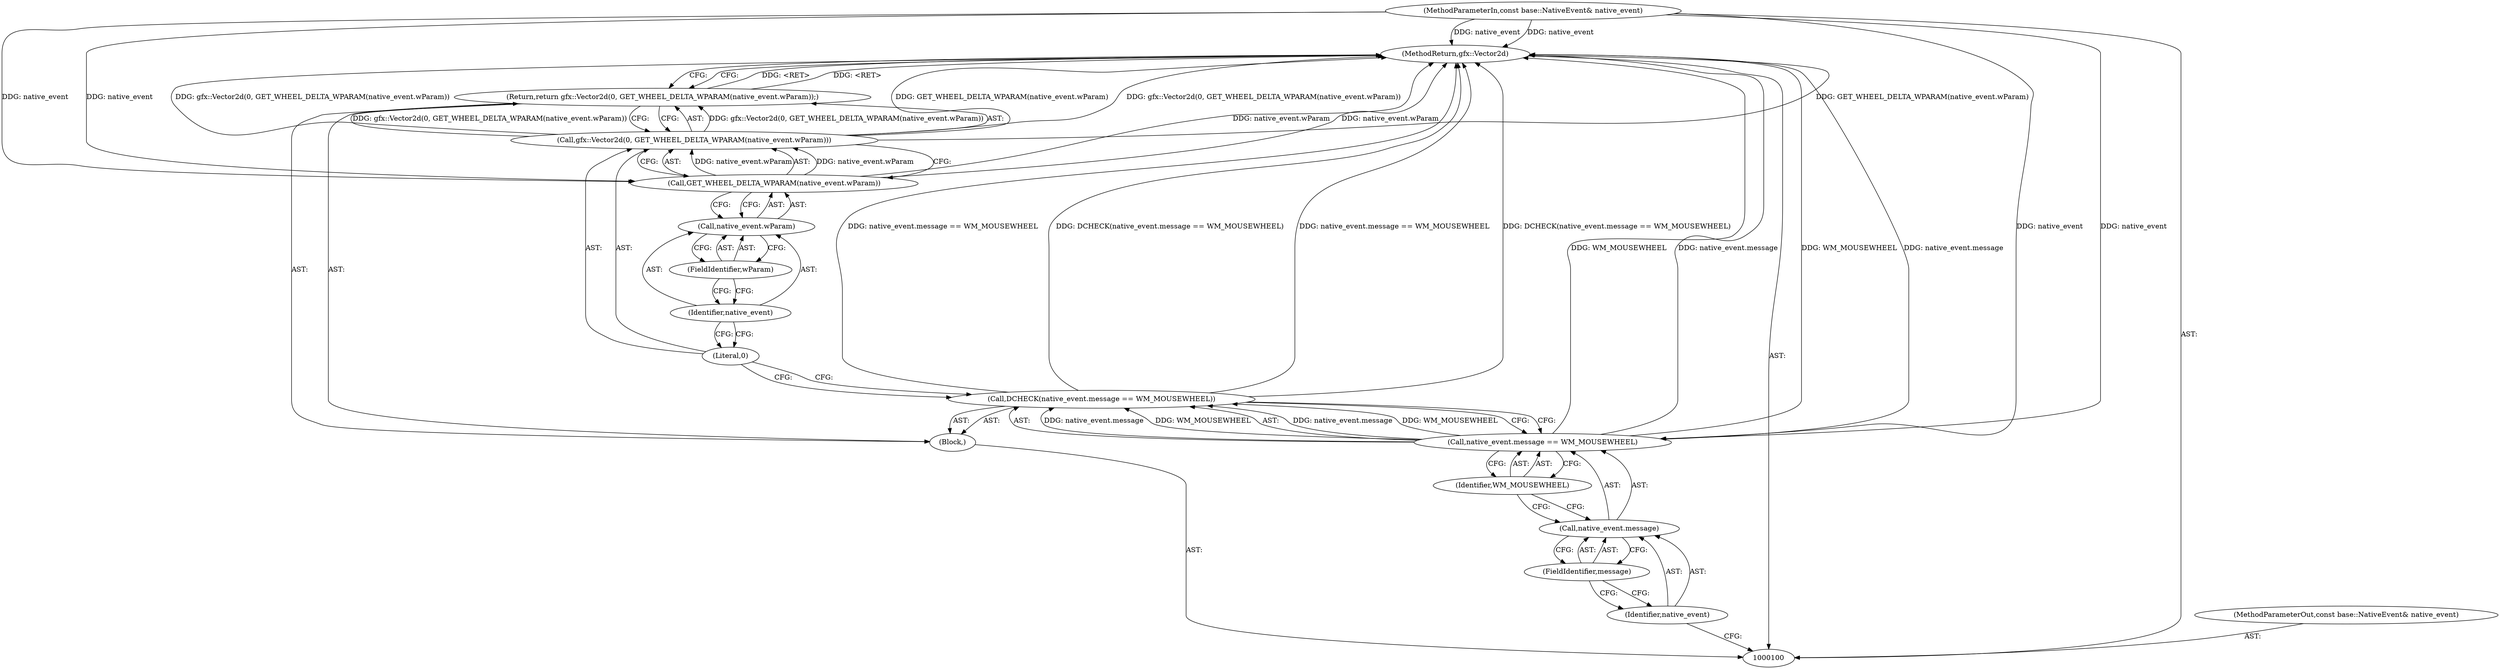 digraph "1_Chrome_87c15175997b0103166020d79fe9048dcf4025f4_0" {
"1000116" [label="(MethodReturn,gfx::Vector2d)"];
"1000101" [label="(MethodParameterIn,const base::NativeEvent& native_event)"];
"1000146" [label="(MethodParameterOut,const base::NativeEvent& native_event)"];
"1000102" [label="(Block,)"];
"1000103" [label="(Call,DCHECK(native_event.message == WM_MOUSEWHEEL))"];
"1000107" [label="(FieldIdentifier,message)"];
"1000108" [label="(Identifier,WM_MOUSEWHEEL)"];
"1000104" [label="(Call,native_event.message == WM_MOUSEWHEEL)"];
"1000105" [label="(Call,native_event.message)"];
"1000106" [label="(Identifier,native_event)"];
"1000109" [label="(Return,return gfx::Vector2d(0, GET_WHEEL_DELTA_WPARAM(native_event.wParam));)"];
"1000111" [label="(Literal,0)"];
"1000112" [label="(Call,GET_WHEEL_DELTA_WPARAM(native_event.wParam))"];
"1000113" [label="(Call,native_event.wParam)"];
"1000114" [label="(Identifier,native_event)"];
"1000115" [label="(FieldIdentifier,wParam)"];
"1000110" [label="(Call,gfx::Vector2d(0, GET_WHEEL_DELTA_WPARAM(native_event.wParam)))"];
"1000116" -> "1000100"  [label="AST: "];
"1000116" -> "1000109"  [label="CFG: "];
"1000104" -> "1000116"  [label="DDG: WM_MOUSEWHEEL"];
"1000104" -> "1000116"  [label="DDG: native_event.message"];
"1000103" -> "1000116"  [label="DDG: native_event.message == WM_MOUSEWHEEL"];
"1000103" -> "1000116"  [label="DDG: DCHECK(native_event.message == WM_MOUSEWHEEL)"];
"1000110" -> "1000116"  [label="DDG: GET_WHEEL_DELTA_WPARAM(native_event.wParam)"];
"1000110" -> "1000116"  [label="DDG: gfx::Vector2d(0, GET_WHEEL_DELTA_WPARAM(native_event.wParam))"];
"1000112" -> "1000116"  [label="DDG: native_event.wParam"];
"1000101" -> "1000116"  [label="DDG: native_event"];
"1000109" -> "1000116"  [label="DDG: <RET>"];
"1000101" -> "1000100"  [label="AST: "];
"1000101" -> "1000116"  [label="DDG: native_event"];
"1000101" -> "1000104"  [label="DDG: native_event"];
"1000101" -> "1000112"  [label="DDG: native_event"];
"1000146" -> "1000100"  [label="AST: "];
"1000102" -> "1000100"  [label="AST: "];
"1000103" -> "1000102"  [label="AST: "];
"1000109" -> "1000102"  [label="AST: "];
"1000103" -> "1000102"  [label="AST: "];
"1000103" -> "1000104"  [label="CFG: "];
"1000104" -> "1000103"  [label="AST: "];
"1000111" -> "1000103"  [label="CFG: "];
"1000103" -> "1000116"  [label="DDG: native_event.message == WM_MOUSEWHEEL"];
"1000103" -> "1000116"  [label="DDG: DCHECK(native_event.message == WM_MOUSEWHEEL)"];
"1000104" -> "1000103"  [label="DDG: native_event.message"];
"1000104" -> "1000103"  [label="DDG: WM_MOUSEWHEEL"];
"1000107" -> "1000105"  [label="AST: "];
"1000107" -> "1000106"  [label="CFG: "];
"1000105" -> "1000107"  [label="CFG: "];
"1000108" -> "1000104"  [label="AST: "];
"1000108" -> "1000105"  [label="CFG: "];
"1000104" -> "1000108"  [label="CFG: "];
"1000104" -> "1000103"  [label="AST: "];
"1000104" -> "1000108"  [label="CFG: "];
"1000105" -> "1000104"  [label="AST: "];
"1000108" -> "1000104"  [label="AST: "];
"1000103" -> "1000104"  [label="CFG: "];
"1000104" -> "1000116"  [label="DDG: WM_MOUSEWHEEL"];
"1000104" -> "1000116"  [label="DDG: native_event.message"];
"1000104" -> "1000103"  [label="DDG: native_event.message"];
"1000104" -> "1000103"  [label="DDG: WM_MOUSEWHEEL"];
"1000101" -> "1000104"  [label="DDG: native_event"];
"1000105" -> "1000104"  [label="AST: "];
"1000105" -> "1000107"  [label="CFG: "];
"1000106" -> "1000105"  [label="AST: "];
"1000107" -> "1000105"  [label="AST: "];
"1000108" -> "1000105"  [label="CFG: "];
"1000106" -> "1000105"  [label="AST: "];
"1000106" -> "1000100"  [label="CFG: "];
"1000107" -> "1000106"  [label="CFG: "];
"1000109" -> "1000102"  [label="AST: "];
"1000109" -> "1000110"  [label="CFG: "];
"1000110" -> "1000109"  [label="AST: "];
"1000116" -> "1000109"  [label="CFG: "];
"1000109" -> "1000116"  [label="DDG: <RET>"];
"1000110" -> "1000109"  [label="DDG: gfx::Vector2d(0, GET_WHEEL_DELTA_WPARAM(native_event.wParam))"];
"1000111" -> "1000110"  [label="AST: "];
"1000111" -> "1000103"  [label="CFG: "];
"1000114" -> "1000111"  [label="CFG: "];
"1000112" -> "1000110"  [label="AST: "];
"1000112" -> "1000113"  [label="CFG: "];
"1000113" -> "1000112"  [label="AST: "];
"1000110" -> "1000112"  [label="CFG: "];
"1000112" -> "1000116"  [label="DDG: native_event.wParam"];
"1000112" -> "1000110"  [label="DDG: native_event.wParam"];
"1000101" -> "1000112"  [label="DDG: native_event"];
"1000113" -> "1000112"  [label="AST: "];
"1000113" -> "1000115"  [label="CFG: "];
"1000114" -> "1000113"  [label="AST: "];
"1000115" -> "1000113"  [label="AST: "];
"1000112" -> "1000113"  [label="CFG: "];
"1000114" -> "1000113"  [label="AST: "];
"1000114" -> "1000111"  [label="CFG: "];
"1000115" -> "1000114"  [label="CFG: "];
"1000115" -> "1000113"  [label="AST: "];
"1000115" -> "1000114"  [label="CFG: "];
"1000113" -> "1000115"  [label="CFG: "];
"1000110" -> "1000109"  [label="AST: "];
"1000110" -> "1000112"  [label="CFG: "];
"1000111" -> "1000110"  [label="AST: "];
"1000112" -> "1000110"  [label="AST: "];
"1000109" -> "1000110"  [label="CFG: "];
"1000110" -> "1000116"  [label="DDG: GET_WHEEL_DELTA_WPARAM(native_event.wParam)"];
"1000110" -> "1000116"  [label="DDG: gfx::Vector2d(0, GET_WHEEL_DELTA_WPARAM(native_event.wParam))"];
"1000110" -> "1000109"  [label="DDG: gfx::Vector2d(0, GET_WHEEL_DELTA_WPARAM(native_event.wParam))"];
"1000112" -> "1000110"  [label="DDG: native_event.wParam"];
}
